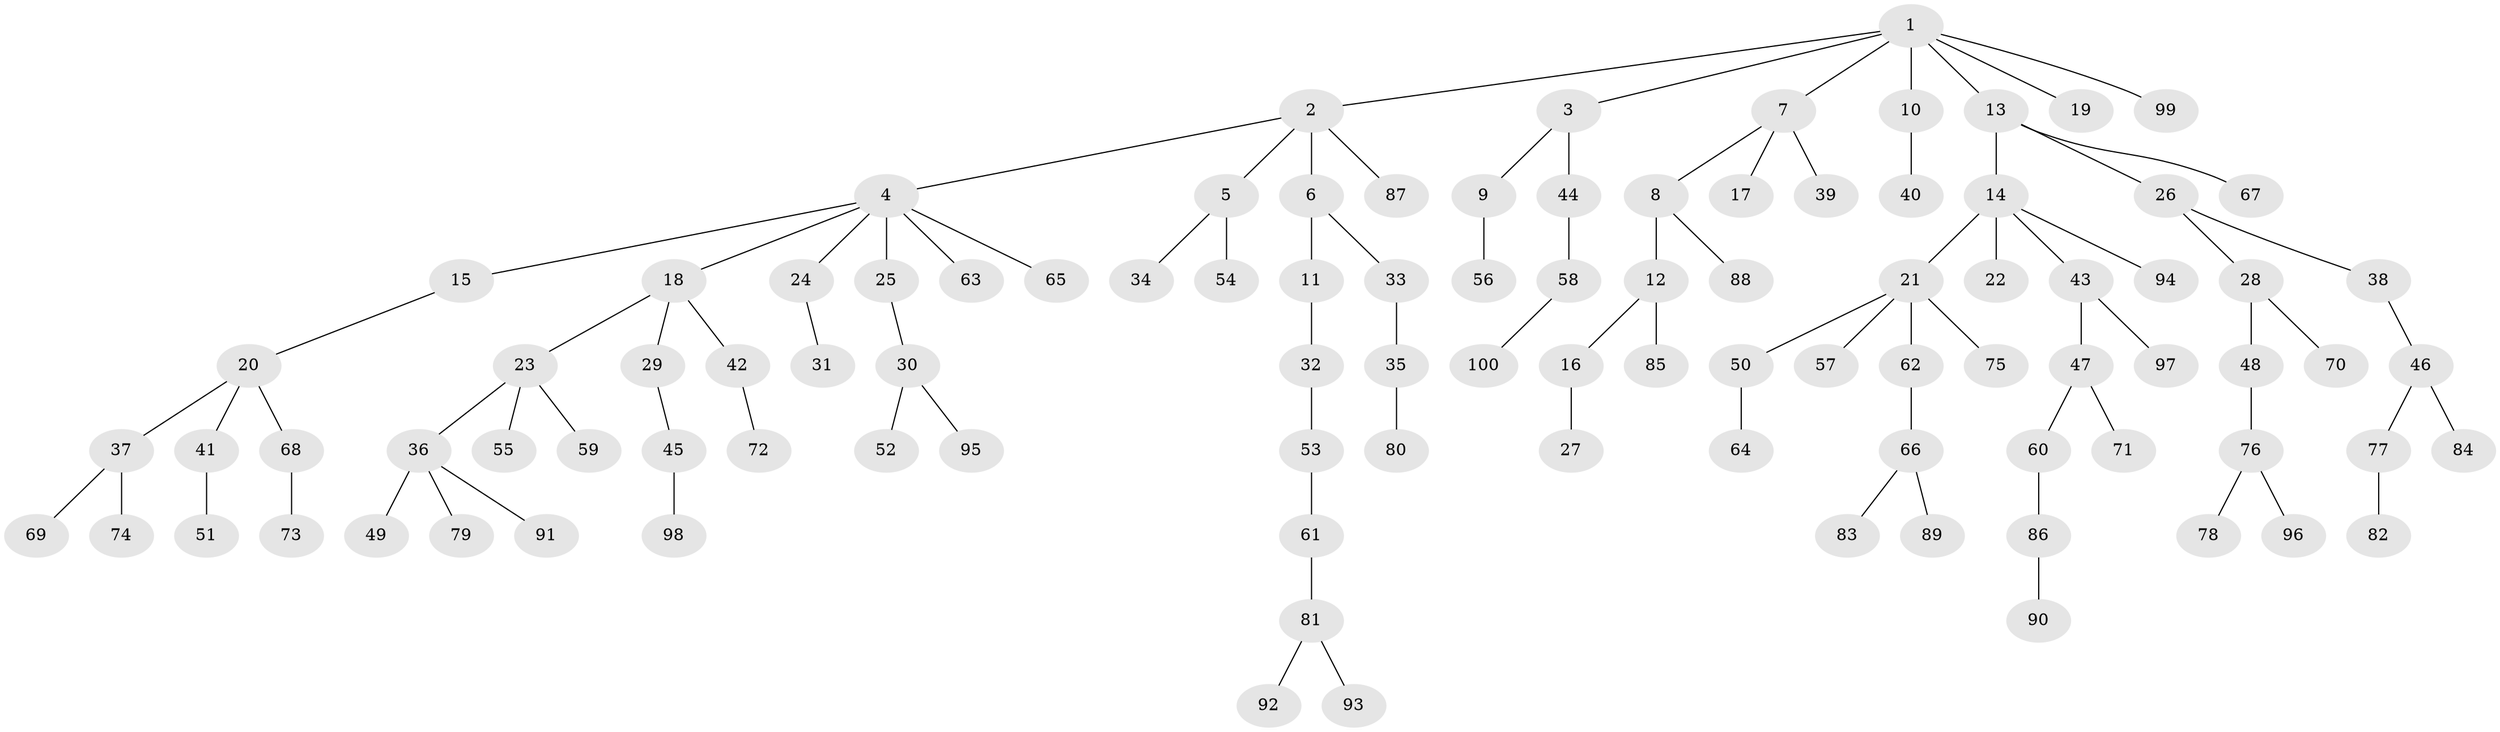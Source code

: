 // Generated by graph-tools (version 1.1) at 2025/38/02/21/25 10:38:55]
// undirected, 100 vertices, 99 edges
graph export_dot {
graph [start="1"]
  node [color=gray90,style=filled];
  1;
  2;
  3;
  4;
  5;
  6;
  7;
  8;
  9;
  10;
  11;
  12;
  13;
  14;
  15;
  16;
  17;
  18;
  19;
  20;
  21;
  22;
  23;
  24;
  25;
  26;
  27;
  28;
  29;
  30;
  31;
  32;
  33;
  34;
  35;
  36;
  37;
  38;
  39;
  40;
  41;
  42;
  43;
  44;
  45;
  46;
  47;
  48;
  49;
  50;
  51;
  52;
  53;
  54;
  55;
  56;
  57;
  58;
  59;
  60;
  61;
  62;
  63;
  64;
  65;
  66;
  67;
  68;
  69;
  70;
  71;
  72;
  73;
  74;
  75;
  76;
  77;
  78;
  79;
  80;
  81;
  82;
  83;
  84;
  85;
  86;
  87;
  88;
  89;
  90;
  91;
  92;
  93;
  94;
  95;
  96;
  97;
  98;
  99;
  100;
  1 -- 2;
  1 -- 3;
  1 -- 7;
  1 -- 10;
  1 -- 13;
  1 -- 19;
  1 -- 99;
  2 -- 4;
  2 -- 5;
  2 -- 6;
  2 -- 87;
  3 -- 9;
  3 -- 44;
  4 -- 15;
  4 -- 18;
  4 -- 24;
  4 -- 25;
  4 -- 63;
  4 -- 65;
  5 -- 34;
  5 -- 54;
  6 -- 11;
  6 -- 33;
  7 -- 8;
  7 -- 17;
  7 -- 39;
  8 -- 12;
  8 -- 88;
  9 -- 56;
  10 -- 40;
  11 -- 32;
  12 -- 16;
  12 -- 85;
  13 -- 14;
  13 -- 26;
  13 -- 67;
  14 -- 21;
  14 -- 22;
  14 -- 43;
  14 -- 94;
  15 -- 20;
  16 -- 27;
  18 -- 23;
  18 -- 29;
  18 -- 42;
  20 -- 37;
  20 -- 41;
  20 -- 68;
  21 -- 50;
  21 -- 57;
  21 -- 62;
  21 -- 75;
  23 -- 36;
  23 -- 55;
  23 -- 59;
  24 -- 31;
  25 -- 30;
  26 -- 28;
  26 -- 38;
  28 -- 48;
  28 -- 70;
  29 -- 45;
  30 -- 52;
  30 -- 95;
  32 -- 53;
  33 -- 35;
  35 -- 80;
  36 -- 49;
  36 -- 79;
  36 -- 91;
  37 -- 69;
  37 -- 74;
  38 -- 46;
  41 -- 51;
  42 -- 72;
  43 -- 47;
  43 -- 97;
  44 -- 58;
  45 -- 98;
  46 -- 77;
  46 -- 84;
  47 -- 60;
  47 -- 71;
  48 -- 76;
  50 -- 64;
  53 -- 61;
  58 -- 100;
  60 -- 86;
  61 -- 81;
  62 -- 66;
  66 -- 83;
  66 -- 89;
  68 -- 73;
  76 -- 78;
  76 -- 96;
  77 -- 82;
  81 -- 92;
  81 -- 93;
  86 -- 90;
}
